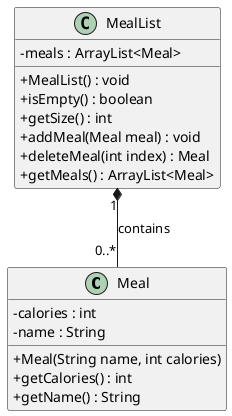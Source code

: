 @startuml

skinparam classAttributeIconSize 0

class Meal {
    - calories : int
    - name : String
    + Meal(String name, int calories)
    + getCalories() : int
    + getName() : String
}

class MealList {
    - meals : ArrayList<Meal>
    + MealList() : void
    + isEmpty() : boolean
    + getSize() : int
    + addMeal(Meal meal) : void
    + deleteMeal(int index) : Meal
    + getMeals() : ArrayList<Meal>
}

MealList "1" *-- "0..*" Meal : contains

@enduml
